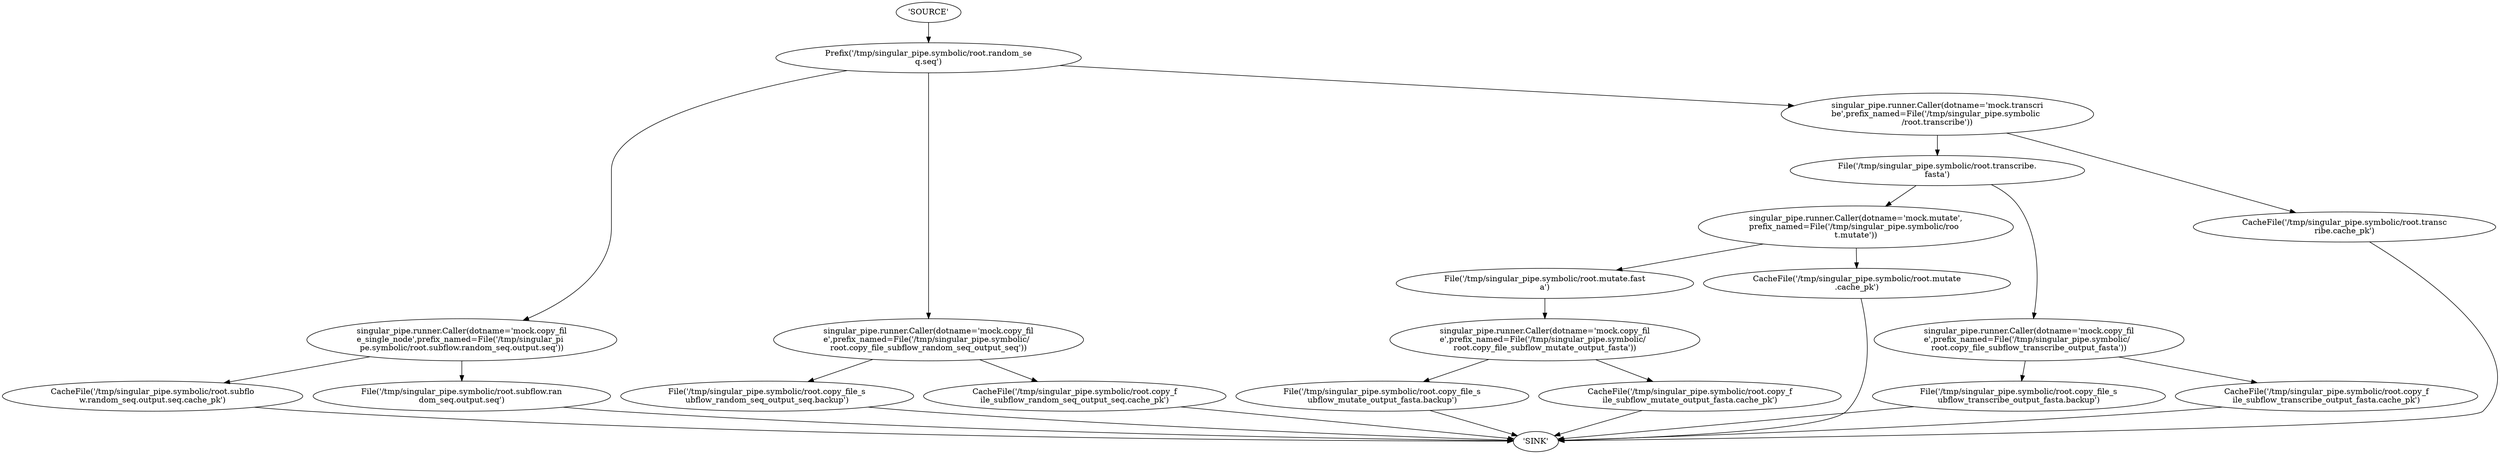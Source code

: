 strict digraph G {
	rankdir=TB
	"CacheFile('/tmp/singular_pipe.symbolic/root.subflo\lw.random_seq.output.seq.cache_pk')" -> "'SINK'"
	"singular_pipe.runner.Caller(dotname='mock.copy_fil\le_single_node',prefix_named=File('/tmp/singular_pi\lpe.symbolic/root.subflow.random_seq.output.seq'))" -> "CacheFile('/tmp/singular_pipe.symbolic/root.subflo\lw.random_seq.output.seq.cache_pk')"
	"File('/tmp/singular_pipe.symbolic/root.subflow.ran\ldom_seq.output.seq')" -> "'SINK'"
	"singular_pipe.runner.Caller(dotname='mock.copy_fil\le_single_node',prefix_named=File('/tmp/singular_pi\lpe.symbolic/root.subflow.random_seq.output.seq'))" -> "File('/tmp/singular_pipe.symbolic/root.subflow.ran\ldom_seq.output.seq')"
	"Prefix('/tmp/singular_pipe.symbolic/root.random_se\lq.seq')" -> "singular_pipe.runner.Caller(dotname='mock.copy_fil\le_single_node',prefix_named=File('/tmp/singular_pi\lpe.symbolic/root.subflow.random_seq.output.seq'))"
	"File('/tmp/singular_pipe.symbolic/root.copy_file_s\lubflow_random_seq_output_seq.backup')" -> "'SINK'"
	"singular_pipe.runner.Caller(dotname='mock.copy_fil\le',prefix_named=File('/tmp/singular_pipe.symbolic/\lroot.copy_file_subflow_random_seq_output_seq'))" -> "File('/tmp/singular_pipe.symbolic/root.copy_file_s\lubflow_random_seq_output_seq.backup')"
	"CacheFile('/tmp/singular_pipe.symbolic/root.copy_f\lile_subflow_random_seq_output_seq.cache_pk')" -> "'SINK'"
	"singular_pipe.runner.Caller(dotname='mock.copy_fil\le',prefix_named=File('/tmp/singular_pipe.symbolic/\lroot.copy_file_subflow_random_seq_output_seq'))" -> "CacheFile('/tmp/singular_pipe.symbolic/root.copy_f\lile_subflow_random_seq_output_seq.cache_pk')"
	"Prefix('/tmp/singular_pipe.symbolic/root.random_se\lq.seq')" -> "singular_pipe.runner.Caller(dotname='mock.copy_fil\le',prefix_named=File('/tmp/singular_pipe.symbolic/\lroot.copy_file_subflow_random_seq_output_seq'))"
	"File('/tmp/singular_pipe.symbolic/root.copy_file_s\lubflow_mutate_output_fasta.backup')" -> "'SINK'"
	"singular_pipe.runner.Caller(dotname='mock.copy_fil\le',prefix_named=File('/tmp/singular_pipe.symbolic/\lroot.copy_file_subflow_mutate_output_fasta'))" -> "File('/tmp/singular_pipe.symbolic/root.copy_file_s\lubflow_mutate_output_fasta.backup')"
	"CacheFile('/tmp/singular_pipe.symbolic/root.copy_f\lile_subflow_mutate_output_fasta.cache_pk')" -> "'SINK'"
	"singular_pipe.runner.Caller(dotname='mock.copy_fil\le',prefix_named=File('/tmp/singular_pipe.symbolic/\lroot.copy_file_subflow_mutate_output_fasta'))" -> "CacheFile('/tmp/singular_pipe.symbolic/root.copy_f\lile_subflow_mutate_output_fasta.cache_pk')"
	"File('/tmp/singular_pipe.symbolic/root.mutate.fast\la')" -> "singular_pipe.runner.Caller(dotname='mock.copy_fil\le',prefix_named=File('/tmp/singular_pipe.symbolic/\lroot.copy_file_subflow_mutate_output_fasta'))"
	"singular_pipe.runner.Caller(dotname='mock.mutate',\lprefix_named=File('/tmp/singular_pipe.symbolic/roo\lt.mutate'))" -> "File('/tmp/singular_pipe.symbolic/root.mutate.fast\la')"
	"CacheFile('/tmp/singular_pipe.symbolic/root.mutate\l.cache_pk')" -> "'SINK'"
	"singular_pipe.runner.Caller(dotname='mock.mutate',\lprefix_named=File('/tmp/singular_pipe.symbolic/roo\lt.mutate'))" -> "CacheFile('/tmp/singular_pipe.symbolic/root.mutate\l.cache_pk')"
	"File('/tmp/singular_pipe.symbolic/root.transcribe.\lfasta')" -> "singular_pipe.runner.Caller(dotname='mock.mutate',\lprefix_named=File('/tmp/singular_pipe.symbolic/roo\lt.mutate'))"
	"File('/tmp/singular_pipe.symbolic/root.copy_file_s\lubflow_transcribe_output_fasta.backup')" -> "'SINK'"
	"singular_pipe.runner.Caller(dotname='mock.copy_fil\le',prefix_named=File('/tmp/singular_pipe.symbolic/\lroot.copy_file_subflow_transcribe_output_fasta'))" -> "File('/tmp/singular_pipe.symbolic/root.copy_file_s\lubflow_transcribe_output_fasta.backup')"
	"CacheFile('/tmp/singular_pipe.symbolic/root.copy_f\lile_subflow_transcribe_output_fasta.cache_pk')" -> "'SINK'"
	"singular_pipe.runner.Caller(dotname='mock.copy_fil\le',prefix_named=File('/tmp/singular_pipe.symbolic/\lroot.copy_file_subflow_transcribe_output_fasta'))" -> "CacheFile('/tmp/singular_pipe.symbolic/root.copy_f\lile_subflow_transcribe_output_fasta.cache_pk')"
	"File('/tmp/singular_pipe.symbolic/root.transcribe.\lfasta')" -> "singular_pipe.runner.Caller(dotname='mock.copy_fil\le',prefix_named=File('/tmp/singular_pipe.symbolic/\lroot.copy_file_subflow_transcribe_output_fasta'))"
	"singular_pipe.runner.Caller(dotname='mock.transcri\lbe',prefix_named=File('/tmp/singular_pipe.symbolic\l/root.transcribe'))" -> "File('/tmp/singular_pipe.symbolic/root.transcribe.\lfasta')"
	"CacheFile('/tmp/singular_pipe.symbolic/root.transc\lribe.cache_pk')" -> "'SINK'"
	"singular_pipe.runner.Caller(dotname='mock.transcri\lbe',prefix_named=File('/tmp/singular_pipe.symbolic\l/root.transcribe'))" -> "CacheFile('/tmp/singular_pipe.symbolic/root.transc\lribe.cache_pk')"
	"Prefix('/tmp/singular_pipe.symbolic/root.random_se\lq.seq')" -> "singular_pipe.runner.Caller(dotname='mock.transcri\lbe',prefix_named=File('/tmp/singular_pipe.symbolic\l/root.transcribe'))"
	"'SOURCE'" -> "Prefix('/tmp/singular_pipe.symbolic/root.random_se\lq.seq')"
}
